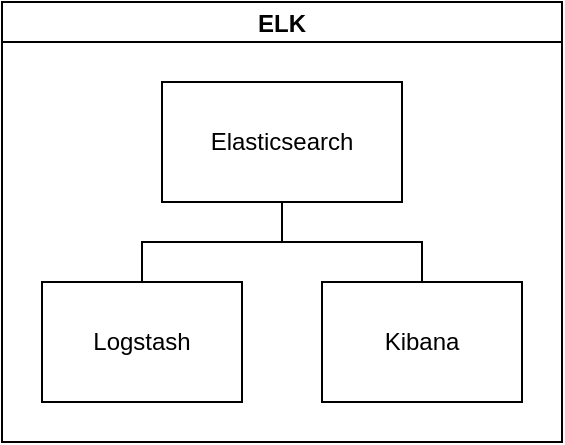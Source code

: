 <mxfile version="15.2.9" type="github">
  <diagram id="LjY5orCp5_SFupNx-PLS" name="Page-1">
    <mxGraphModel dx="1426" dy="921" grid="1" gridSize="10" guides="1" tooltips="1" connect="1" arrows="1" fold="1" page="1" pageScale="1" pageWidth="827" pageHeight="1169" math="0" shadow="0">
      <root>
        <mxCell id="0" />
        <mxCell id="1" parent="0" />
        <mxCell id="tvtmCS9aw7XIIvxJIFJg-1" value="ELK" style="swimlane;startSize=20;horizontal=1;containerType=tree;newEdgeStyle={&quot;edgeStyle&quot;:&quot;elbowEdgeStyle&quot;,&quot;startArrow&quot;:&quot;none&quot;,&quot;endArrow&quot;:&quot;none&quot;};" vertex="1" parent="1">
          <mxGeometry x="270" y="360" width="280" height="220" as="geometry" />
        </mxCell>
        <mxCell id="tvtmCS9aw7XIIvxJIFJg-2" value="" style="edgeStyle=elbowEdgeStyle;elbow=vertical;startArrow=none;endArrow=none;rounded=0;" edge="1" parent="tvtmCS9aw7XIIvxJIFJg-1" source="tvtmCS9aw7XIIvxJIFJg-4" target="tvtmCS9aw7XIIvxJIFJg-5">
          <mxGeometry relative="1" as="geometry" />
        </mxCell>
        <mxCell id="tvtmCS9aw7XIIvxJIFJg-3" value="" style="edgeStyle=elbowEdgeStyle;elbow=vertical;startArrow=none;endArrow=none;rounded=0;" edge="1" parent="tvtmCS9aw7XIIvxJIFJg-1" source="tvtmCS9aw7XIIvxJIFJg-4" target="tvtmCS9aw7XIIvxJIFJg-6">
          <mxGeometry relative="1" as="geometry" />
        </mxCell>
        <UserObject label="Elasticsearch" treeRoot="1" id="tvtmCS9aw7XIIvxJIFJg-4">
          <mxCell style="whiteSpace=wrap;html=1;align=center;treeFolding=1;treeMoving=1;newEdgeStyle={&quot;edgeStyle&quot;:&quot;elbowEdgeStyle&quot;,&quot;startArrow&quot;:&quot;none&quot;,&quot;endArrow&quot;:&quot;none&quot;};" vertex="1" parent="tvtmCS9aw7XIIvxJIFJg-1">
            <mxGeometry x="80" y="40" width="120" height="60" as="geometry" />
          </mxCell>
        </UserObject>
        <mxCell id="tvtmCS9aw7XIIvxJIFJg-5" value="Logstash" style="whiteSpace=wrap;html=1;align=center;verticalAlign=middle;treeFolding=1;treeMoving=1;newEdgeStyle={&quot;edgeStyle&quot;:&quot;elbowEdgeStyle&quot;,&quot;startArrow&quot;:&quot;none&quot;,&quot;endArrow&quot;:&quot;none&quot;};" vertex="1" parent="tvtmCS9aw7XIIvxJIFJg-1">
          <mxGeometry x="20" y="140" width="100" height="60" as="geometry" />
        </mxCell>
        <mxCell id="tvtmCS9aw7XIIvxJIFJg-6" value="Kibana" style="whiteSpace=wrap;html=1;align=center;verticalAlign=middle;treeFolding=1;treeMoving=1;newEdgeStyle={&quot;edgeStyle&quot;:&quot;elbowEdgeStyle&quot;,&quot;startArrow&quot;:&quot;none&quot;,&quot;endArrow&quot;:&quot;none&quot;};" vertex="1" parent="tvtmCS9aw7XIIvxJIFJg-1">
          <mxGeometry x="160" y="140" width="100" height="60" as="geometry" />
        </mxCell>
      </root>
    </mxGraphModel>
  </diagram>
</mxfile>
